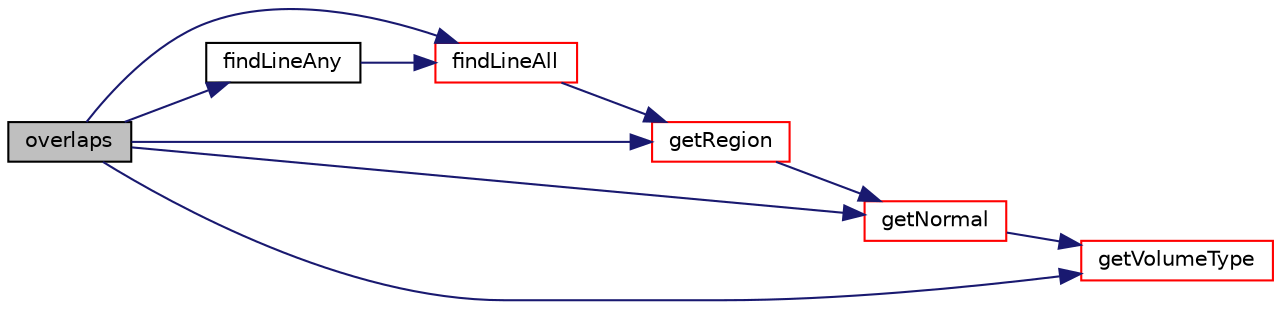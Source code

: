 digraph "overlaps"
{
  bgcolor="transparent";
  edge [fontname="Helvetica",fontsize="10",labelfontname="Helvetica",labelfontsize="10"];
  node [fontname="Helvetica",fontsize="10",shape=record];
  rankdir="LR";
  Node1 [label="overlaps",height=0.2,width=0.4,color="black", fillcolor="grey75", style="filled", fontcolor="black"];
  Node1 -> Node2 [color="midnightblue",fontsize="10",style="solid",fontname="Helvetica"];
  Node2 [label="findLineAll",height=0.2,width=0.4,color="red",URL="$a02326.html#a22df1d4ae0772ff535fd44a86742d198",tooltip="Get all intersections in order from start to end. "];
  Node2 -> Node3 [color="midnightblue",fontsize="10",style="solid",fontname="Helvetica"];
  Node3 [label="getRegion",height=0.2,width=0.4,color="red",URL="$a02326.html#aa169783cb670368723f3780399953280",tooltip="From a set of points and indices get the region. "];
  Node3 -> Node4 [color="midnightblue",fontsize="10",style="solid",fontname="Helvetica"];
  Node4 [label="getNormal",height=0.2,width=0.4,color="red",URL="$a02326.html#a502647d85c5dad76c637a7380d92a63d",tooltip="From a set of points and indices get the normal. "];
  Node4 -> Node5 [color="midnightblue",fontsize="10",style="solid",fontname="Helvetica"];
  Node5 [label="getVolumeType",height=0.2,width=0.4,color="red",URL="$a02326.html#a841fec7c9618319def0abf8af87b96d4",tooltip="Determine type (inside/outside/mixed) for point. unknown if. "];
  Node1 -> Node6 [color="midnightblue",fontsize="10",style="solid",fontname="Helvetica"];
  Node6 [label="findLineAny",height=0.2,width=0.4,color="black",URL="$a02326.html#ac65d782c6c6dd90c8a8f260986b64cf4",tooltip="Return any intersection on segment from start to end. "];
  Node6 -> Node2 [color="midnightblue",fontsize="10",style="solid",fontname="Helvetica"];
  Node1 -> Node4 [color="midnightblue",fontsize="10",style="solid",fontname="Helvetica"];
  Node1 -> Node3 [color="midnightblue",fontsize="10",style="solid",fontname="Helvetica"];
  Node1 -> Node5 [color="midnightblue",fontsize="10",style="solid",fontname="Helvetica"];
}
